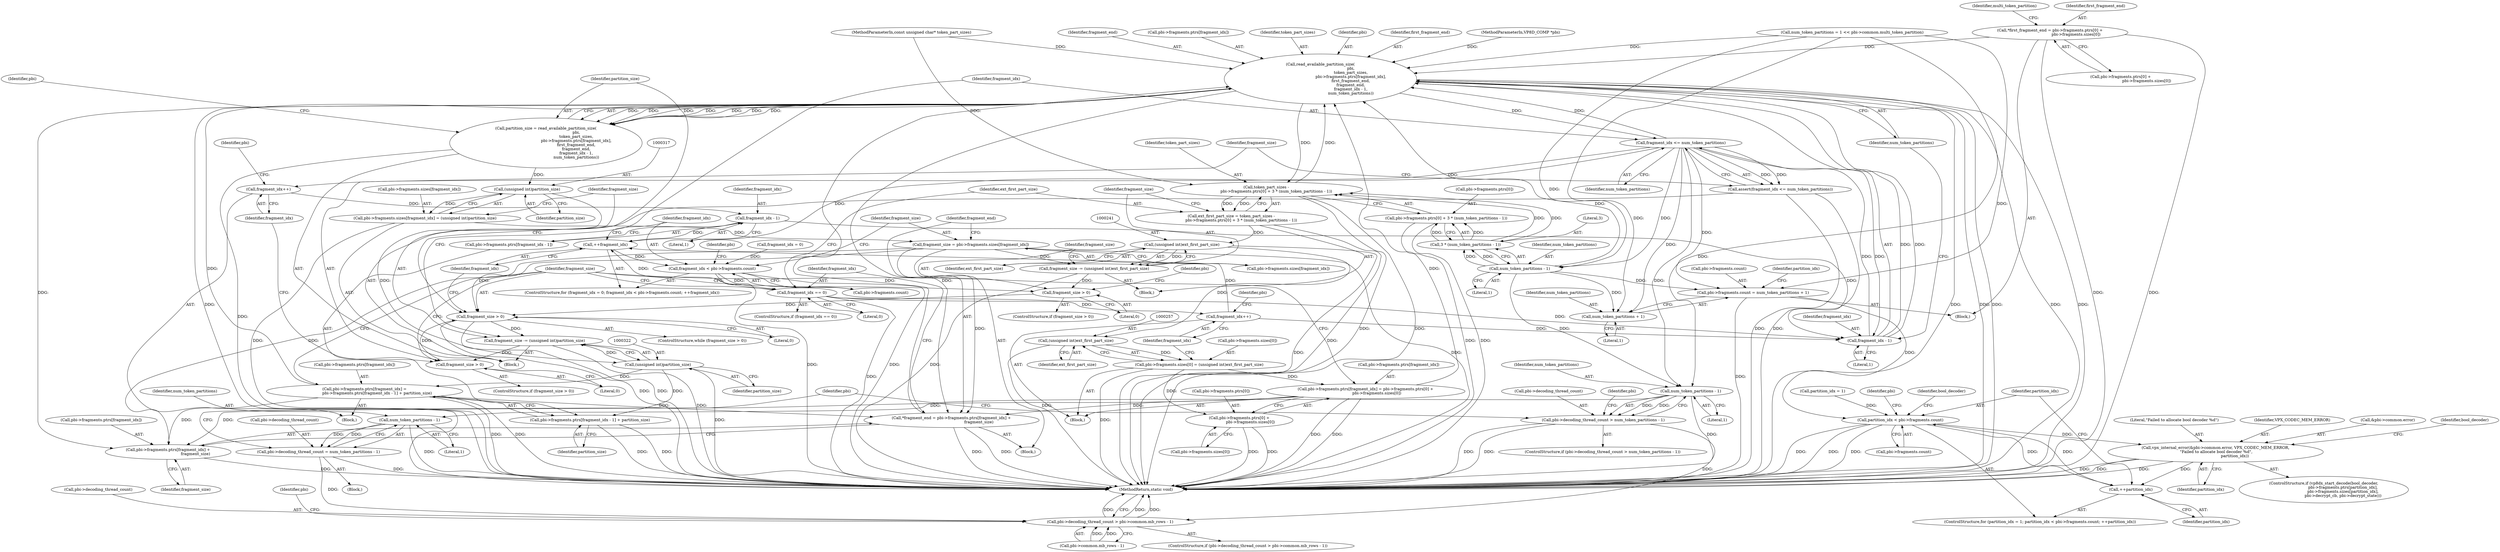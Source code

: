 digraph "0_Android_6886e8e0a9db2dbad723dc37a548233e004b33bc@pointer" {
"1000124" [label="(Call,*first_fragment_end = pbi->fragments.ptrs[0] +\n                                          pbi->fragments.sizes[0])"];
"1000292" [label="(Call,read_available_partition_size(\n                                                 pbi,\n                                                 token_part_sizes,\n                                                 pbi->fragments.ptrs[fragment_idx],\n                                                 first_fragment_end,\n                                                 fragment_end,\n                                                 fragment_idx - 1,\n                                                 num_token_partitions))"];
"1000204" [label="(Call,*fragment_end = pbi->fragments.ptrs[fragment_idx] +\n                                            fragment_size)"];
"1000206" [label="(Call,pbi->fragments.ptrs[fragment_idx] +\n                                            fragment_size)"];
"1000223" [label="(Call,token_part_sizes -\n                pbi->fragments.ptrs[0] + 3 * (num_token_partitions - 1))"];
"1000221" [label="(Call,ext_first_part_size = token_part_sizes -\n                pbi->fragments.ptrs[0] + 3 * (num_token_partitions - 1))"];
"1000240" [label="(Call,(unsigned int)ext_first_part_size)"];
"1000238" [label="(Call,fragment_size -= (unsigned int)ext_first_part_size)"];
"1000244" [label="(Call,fragment_size > 0)"];
"1000285" [label="(Call,fragment_size > 0)"];
"1000319" [label="(Call,fragment_size -= (unsigned int)partition_size)"];
"1000329" [label="(Call,fragment_size > 0)"];
"1000256" [label="(Call,(unsigned int)ext_first_part_size)"];
"1000248" [label="(Call,pbi->fragments.sizes[0] = (unsigned int)ext_first_part_size)"];
"1000261" [label="(Call,pbi->fragments.ptrs[fragment_idx] = pbi->fragments.ptrs[0] +\n                  pbi->fragments.sizes[0])"];
"1000269" [label="(Call,pbi->fragments.ptrs[0] +\n                  pbi->fragments.sizes[0])"];
"1000290" [label="(Call,partition_size = read_available_partition_size(\n                                                 pbi,\n                                                 token_part_sizes,\n                                                 pbi->fragments.ptrs[fragment_idx],\n                                                 first_fragment_end,\n                                                 fragment_end,\n                                                 fragment_idx - 1,\n                                                 num_token_partitions))"];
"1000316" [label="(Call,(unsigned int)partition_size)"];
"1000308" [label="(Call,pbi->fragments.sizes[fragment_idx] = (unsigned int)partition_size)"];
"1000194" [label="(Call,fragment_size = pbi->fragments.sizes[fragment_idx])"];
"1000321" [label="(Call,(unsigned int)partition_size)"];
"1000335" [label="(Call,pbi->fragments.ptrs[fragment_idx] =\n                    pbi->fragments.ptrs[fragment_idx - 1] + partition_size)"];
"1000343" [label="(Call,pbi->fragments.ptrs[fragment_idx - 1] + partition_size)"];
"1000325" [label="(Call,fragment_idx <= num_token_partitions)"];
"1000190" [label="(Call,++fragment_idx)"];
"1000183" [label="(Call,fragment_idx < pbi->fragments.count)"];
"1000216" [label="(Call,fragment_idx == 0)"];
"1000259" [label="(Call,fragment_idx++)"];
"1000304" [label="(Call,fragment_idx - 1)"];
"1000235" [label="(Call,num_token_partitions - 1)"];
"1000233" [label="(Call,3 * (num_token_partitions - 1))"];
"1000225" [label="(Call,pbi->fragments.ptrs[0] + 3 * (num_token_partitions - 1))"];
"1000354" [label="(Call,pbi->fragments.count = num_token_partitions + 1)"];
"1000367" [label="(Call,partition_idx < pbi->fragments.count)"];
"1000374" [label="(Call,++partition_idx)"];
"1000400" [label="(Call,vpx_internal_error(&pbi->common.error, VPX_CODEC_MEM_ERROR,\n \"Failed to allocate bool decoder %d\",\n                               partition_idx))"];
"1000360" [label="(Call,num_token_partitions + 1)"];
"1000417" [label="(Call,num_token_partitions - 1)"];
"1000413" [label="(Call,pbi->decoding_thread_count > num_token_partitions - 1)"];
"1000429" [label="(Call,pbi->decoding_thread_count > pbi->common.mb_rows - 1)"];
"1000425" [label="(Call,num_token_partitions - 1)"];
"1000421" [label="(Call,pbi->decoding_thread_count = num_token_partitions - 1)"];
"1000324" [label="(Call,assert(fragment_idx <= num_token_partitions))"];
"1000333" [label="(Call,fragment_idx++)"];
"1000350" [label="(Call,fragment_idx - 1)"];
"1000246" [label="(Literal,0)"];
"1000244" [label="(Call,fragment_size > 0)"];
"1000334" [label="(Identifier,fragment_idx)"];
"1000249" [label="(Call,pbi->fragments.sizes[0])"];
"1000195" [label="(Identifier,fragment_size)"];
"1000354" [label="(Call,pbi->fragments.count = num_token_partitions + 1)"];
"1000180" [label="(Call,fragment_idx = 0)"];
"1000409" [label="(Identifier,partition_idx)"];
"1000363" [label="(ControlStructure,for (partition_idx = 1; partition_idx < pbi->fragments.count; ++partition_idx))"];
"1000452" [label="(MethodReturn,static void)"];
"1000330" [label="(Identifier,fragment_size)"];
"1000235" [label="(Call,num_token_partitions - 1)"];
"1000258" [label="(Identifier,ext_first_part_size)"];
"1000422" [label="(Call,pbi->decoding_thread_count)"];
"1000411" [label="(Identifier,bool_decoder)"];
"1000192" [label="(Block,)"];
"1000239" [label="(Identifier,fragment_size)"];
"1000216" [label="(Call,fragment_idx == 0)"];
"1000351" [label="(Identifier,fragment_idx)"];
"1000331" [label="(Literal,0)"];
"1000413" [label="(Call,pbi->decoding_thread_count > num_token_partitions - 1)"];
"1000379" [label="(Identifier,bool_decoder)"];
"1000364" [label="(Call,partition_idx = 1)"];
"1000427" [label="(Literal,1)"];
"1000318" [label="(Identifier,partition_size)"];
"1000328" [label="(ControlStructure,if (fragment_size > 0))"];
"1000236" [label="(Identifier,num_token_partitions)"];
"1000217" [label="(Identifier,fragment_idx)"];
"1000277" [label="(Call,pbi->fragments.sizes[0])"];
"1000335" [label="(Call,pbi->fragments.ptrs[fragment_idx] =\n                    pbi->fragments.ptrs[fragment_idx - 1] + partition_size)"];
"1000302" [label="(Identifier,first_fragment_end)"];
"1000194" [label="(Call,fragment_size = pbi->fragments.sizes[fragment_idx])"];
"1000350" [label="(Call,fragment_idx - 1)"];
"1000400" [label="(Call,vpx_internal_error(&pbi->common.error, VPX_CODEC_MEM_ERROR,\n \"Failed to allocate bool decoder %d\",\n                               partition_idx))"];
"1000226" [label="(Call,pbi->fragments.ptrs[0])"];
"1000320" [label="(Identifier,fragment_size)"];
"1000344" [label="(Call,pbi->fragments.ptrs[fragment_idx - 1])"];
"1000259" [label="(Call,fragment_idx++)"];
"1000183" [label="(Call,fragment_idx < pbi->fragments.count)"];
"1000417" [label="(Call,num_token_partitions - 1)"];
"1000108" [label="(MethodParameterIn,VP8D_COMP *pbi)"];
"1000242" [label="(Identifier,ext_first_part_size)"];
"1000408" [label="(Literal,\"Failed to allocate bool decoder %d\")"];
"1000265" [label="(Identifier,pbi)"];
"1000375" [label="(Identifier,partition_idx)"];
"1000261" [label="(Call,pbi->fragments.ptrs[fragment_idx] = pbi->fragments.ptrs[0] +\n                  pbi->fragments.sizes[0])"];
"1000325" [label="(Call,fragment_idx <= num_token_partitions)"];
"1000312" [label="(Identifier,pbi)"];
"1000284" [label="(ControlStructure,while (fragment_size > 0))"];
"1000233" [label="(Call,3 * (num_token_partitions - 1))"];
"1000219" [label="(Block,)"];
"1000240" [label="(Call,(unsigned int)ext_first_part_size)"];
"1000185" [label="(Call,pbi->fragments.count)"];
"1000222" [label="(Identifier,ext_first_part_size)"];
"1000415" [label="(Identifier,pbi)"];
"1000260" [label="(Identifier,fragment_idx)"];
"1000252" [label="(Identifier,pbi)"];
"1000431" [label="(Identifier,pbi)"];
"1000305" [label="(Identifier,fragment_idx)"];
"1000207" [label="(Call,pbi->fragments.ptrs[fragment_idx])"];
"1000126" [label="(Call,pbi->fragments.ptrs[0] +\n                                          pbi->fragments.sizes[0])"];
"1000238" [label="(Call,fragment_size -= (unsigned int)ext_first_part_size)"];
"1000324" [label="(Call,assert(fragment_idx <= num_token_partitions))"];
"1000303" [label="(Identifier,fragment_end)"];
"1000214" [label="(Identifier,fragment_size)"];
"1000204" [label="(Call,*fragment_end = pbi->fragments.ptrs[fragment_idx] +\n                                            fragment_size)"];
"1000285" [label="(Call,fragment_size > 0)"];
"1000295" [label="(Call,pbi->fragments.ptrs[fragment_idx])"];
"1000269" [label="(Call,pbi->fragments.ptrs[0] +\n                  pbi->fragments.sizes[0])"];
"1000191" [label="(Identifier,fragment_idx)"];
"1000234" [label="(Literal,3)"];
"1000430" [label="(Call,pbi->decoding_thread_count)"];
"1000256" [label="(Call,(unsigned int)ext_first_part_size)"];
"1000352" [label="(Literal,1)"];
"1000143" [label="(Identifier,multi_token_partition)"];
"1000262" [label="(Call,pbi->fragments.ptrs[fragment_idx])"];
"1000426" [label="(Identifier,num_token_partitions)"];
"1000327" [label="(Identifier,num_token_partitions)"];
"1000365" [label="(Identifier,partition_idx)"];
"1000336" [label="(Call,pbi->fragments.ptrs[fragment_idx])"];
"1000362" [label="(Literal,1)"];
"1000237" [label="(Literal,1)"];
"1000323" [label="(Identifier,partition_size)"];
"1000110" [label="(Block,)"];
"1000353" [label="(Identifier,partition_size)"];
"1000443" [label="(Identifier,pbi)"];
"1000412" [label="(ControlStructure,if (pbi->decoding_thread_count > num_token_partitions - 1))"];
"1000170" [label="(Call,num_token_partitions = 1 << pbi->common.multi_token_partition)"];
"1000374" [label="(Call,++partition_idx)"];
"1000270" [label="(Call,pbi->fragments.ptrs[0])"];
"1000223" [label="(Call,token_part_sizes -\n                pbi->fragments.ptrs[0] + 3 * (num_token_partitions - 1))"];
"1000308" [label="(Call,pbi->fragments.sizes[fragment_idx] = (unsigned int)partition_size)"];
"1000421" [label="(Call,pbi->decoding_thread_count = num_token_partitions - 1)"];
"1000206" [label="(Call,pbi->fragments.ptrs[fragment_idx] +\n                                            fragment_size)"];
"1000357" [label="(Identifier,pbi)"];
"1000309" [label="(Call,pbi->fragments.sizes[fragment_idx])"];
"1000287" [label="(Literal,0)"];
"1000425" [label="(Call,num_token_partitions - 1)"];
"1000407" [label="(Identifier,VPX_CODEC_MEM_ERROR)"];
"1000339" [label="(Identifier,pbi)"];
"1000367" [label="(Call,partition_idx < pbi->fragments.count)"];
"1000326" [label="(Identifier,fragment_idx)"];
"1000414" [label="(Call,pbi->decoding_thread_count)"];
"1000196" [label="(Call,pbi->fragments.sizes[fragment_idx])"];
"1000433" [label="(Call,pbi->common.mb_rows - 1)"];
"1000225" [label="(Call,pbi->fragments.ptrs[0] + 3 * (num_token_partitions - 1))"];
"1000304" [label="(Call,fragment_idx - 1)"];
"1000333" [label="(Call,fragment_idx++)"];
"1000329" [label="(Call,fragment_size > 0)"];
"1000248" [label="(Call,pbi->fragments.sizes[0] = (unsigned int)ext_first_part_size)"];
"1000360" [label="(Call,num_token_partitions + 1)"];
"1000307" [label="(Identifier,num_token_partitions)"];
"1000286" [label="(Identifier,fragment_size)"];
"1000243" [label="(ControlStructure,if (fragment_size > 0))"];
"1000291" [label="(Identifier,partition_size)"];
"1000361" [label="(Identifier,num_token_partitions)"];
"1000109" [label="(MethodParameterIn,const unsigned char* token_part_sizes)"];
"1000190" [label="(Call,++fragment_idx)"];
"1000428" [label="(ControlStructure,if (pbi->decoding_thread_count > pbi->common.mb_rows - 1))"];
"1000124" [label="(Call,*first_fragment_end = pbi->fragments.ptrs[0] +\n                                          pbi->fragments.sizes[0])"];
"1000369" [label="(Call,pbi->fragments.count)"];
"1000321" [label="(Call,(unsigned int)partition_size)"];
"1000294" [label="(Identifier,token_part_sizes)"];
"1000316" [label="(Call,(unsigned int)partition_size)"];
"1000319" [label="(Call,fragment_size -= (unsigned int)partition_size)"];
"1000332" [label="(Block,)"];
"1000355" [label="(Call,pbi->fragments.count)"];
"1000377" [label="(ControlStructure,if (vp8dx_start_decode(bool_decoder,\n                               pbi->fragments.ptrs[partition_idx],\n                               pbi->fragments.sizes[partition_idx],\n                               pbi->decrypt_cb, pbi->decrypt_state)))"];
"1000290" [label="(Call,partition_size = read_available_partition_size(\n                                                 pbi,\n                                                 token_part_sizes,\n                                                 pbi->fragments.ptrs[fragment_idx],\n                                                 first_fragment_end,\n                                                 fragment_end,\n                                                 fragment_idx - 1,\n                                                 num_token_partitions))"];
"1000221" [label="(Call,ext_first_part_size = token_part_sizes -\n                pbi->fragments.ptrs[0] + 3 * (num_token_partitions - 1))"];
"1000401" [label="(Call,&pbi->common.error)"];
"1000184" [label="(Identifier,fragment_idx)"];
"1000429" [label="(Call,pbi->decoding_thread_count > pbi->common.mb_rows - 1)"];
"1000423" [label="(Identifier,pbi)"];
"1000292" [label="(Call,read_available_partition_size(\n                                                 pbi,\n                                                 token_part_sizes,\n                                                 pbi->fragments.ptrs[fragment_idx],\n                                                 first_fragment_end,\n                                                 fragment_end,\n                                                 fragment_idx - 1,\n                                                 num_token_partitions))"];
"1000125" [label="(Identifier,first_fragment_end)"];
"1000306" [label="(Literal,1)"];
"1000420" [label="(Block,)"];
"1000247" [label="(Block,)"];
"1000419" [label="(Literal,1)"];
"1000224" [label="(Identifier,token_part_sizes)"];
"1000288" [label="(Block,)"];
"1000245" [label="(Identifier,fragment_size)"];
"1000343" [label="(Call,pbi->fragments.ptrs[fragment_idx - 1] + partition_size)"];
"1000218" [label="(Literal,0)"];
"1000179" [label="(ControlStructure,for (fragment_idx = 0; fragment_idx < pbi->fragments.count; ++fragment_idx))"];
"1000205" [label="(Identifier,fragment_end)"];
"1000418" [label="(Identifier,num_token_partitions)"];
"1000368" [label="(Identifier,partition_idx)"];
"1000293" [label="(Identifier,pbi)"];
"1000215" [label="(ControlStructure,if (fragment_idx == 0))"];
"1000124" -> "1000110"  [label="AST: "];
"1000124" -> "1000126"  [label="CFG: "];
"1000125" -> "1000124"  [label="AST: "];
"1000126" -> "1000124"  [label="AST: "];
"1000143" -> "1000124"  [label="CFG: "];
"1000124" -> "1000452"  [label="DDG: "];
"1000124" -> "1000452"  [label="DDG: "];
"1000124" -> "1000292"  [label="DDG: "];
"1000292" -> "1000290"  [label="AST: "];
"1000292" -> "1000307"  [label="CFG: "];
"1000293" -> "1000292"  [label="AST: "];
"1000294" -> "1000292"  [label="AST: "];
"1000295" -> "1000292"  [label="AST: "];
"1000302" -> "1000292"  [label="AST: "];
"1000303" -> "1000292"  [label="AST: "];
"1000304" -> "1000292"  [label="AST: "];
"1000307" -> "1000292"  [label="AST: "];
"1000290" -> "1000292"  [label="CFG: "];
"1000292" -> "1000452"  [label="DDG: "];
"1000292" -> "1000452"  [label="DDG: "];
"1000292" -> "1000452"  [label="DDG: "];
"1000292" -> "1000452"  [label="DDG: "];
"1000292" -> "1000452"  [label="DDG: "];
"1000292" -> "1000452"  [label="DDG: "];
"1000292" -> "1000204"  [label="DDG: "];
"1000292" -> "1000206"  [label="DDG: "];
"1000292" -> "1000223"  [label="DDG: "];
"1000292" -> "1000290"  [label="DDG: "];
"1000292" -> "1000290"  [label="DDG: "];
"1000292" -> "1000290"  [label="DDG: "];
"1000292" -> "1000290"  [label="DDG: "];
"1000292" -> "1000290"  [label="DDG: "];
"1000292" -> "1000290"  [label="DDG: "];
"1000292" -> "1000290"  [label="DDG: "];
"1000108" -> "1000292"  [label="DDG: "];
"1000223" -> "1000292"  [label="DDG: "];
"1000109" -> "1000292"  [label="DDG: "];
"1000335" -> "1000292"  [label="DDG: "];
"1000261" -> "1000292"  [label="DDG: "];
"1000204" -> "1000292"  [label="DDG: "];
"1000304" -> "1000292"  [label="DDG: "];
"1000304" -> "1000292"  [label="DDG: "];
"1000235" -> "1000292"  [label="DDG: "];
"1000170" -> "1000292"  [label="DDG: "];
"1000325" -> "1000292"  [label="DDG: "];
"1000292" -> "1000325"  [label="DDG: "];
"1000204" -> "1000192"  [label="AST: "];
"1000204" -> "1000206"  [label="CFG: "];
"1000205" -> "1000204"  [label="AST: "];
"1000206" -> "1000204"  [label="AST: "];
"1000217" -> "1000204"  [label="CFG: "];
"1000204" -> "1000452"  [label="DDG: "];
"1000204" -> "1000452"  [label="DDG: "];
"1000335" -> "1000204"  [label="DDG: "];
"1000261" -> "1000204"  [label="DDG: "];
"1000194" -> "1000204"  [label="DDG: "];
"1000206" -> "1000214"  [label="CFG: "];
"1000207" -> "1000206"  [label="AST: "];
"1000214" -> "1000206"  [label="AST: "];
"1000206" -> "1000452"  [label="DDG: "];
"1000335" -> "1000206"  [label="DDG: "];
"1000261" -> "1000206"  [label="DDG: "];
"1000194" -> "1000206"  [label="DDG: "];
"1000223" -> "1000221"  [label="AST: "];
"1000223" -> "1000225"  [label="CFG: "];
"1000224" -> "1000223"  [label="AST: "];
"1000225" -> "1000223"  [label="AST: "];
"1000221" -> "1000223"  [label="CFG: "];
"1000223" -> "1000452"  [label="DDG: "];
"1000223" -> "1000452"  [label="DDG: "];
"1000223" -> "1000221"  [label="DDG: "];
"1000223" -> "1000221"  [label="DDG: "];
"1000109" -> "1000223"  [label="DDG: "];
"1000233" -> "1000223"  [label="DDG: "];
"1000233" -> "1000223"  [label="DDG: "];
"1000221" -> "1000219"  [label="AST: "];
"1000222" -> "1000221"  [label="AST: "];
"1000239" -> "1000221"  [label="CFG: "];
"1000221" -> "1000452"  [label="DDG: "];
"1000221" -> "1000240"  [label="DDG: "];
"1000240" -> "1000238"  [label="AST: "];
"1000240" -> "1000242"  [label="CFG: "];
"1000241" -> "1000240"  [label="AST: "];
"1000242" -> "1000240"  [label="AST: "];
"1000238" -> "1000240"  [label="CFG: "];
"1000240" -> "1000452"  [label="DDG: "];
"1000240" -> "1000238"  [label="DDG: "];
"1000240" -> "1000256"  [label="DDG: "];
"1000238" -> "1000219"  [label="AST: "];
"1000239" -> "1000238"  [label="AST: "];
"1000245" -> "1000238"  [label="CFG: "];
"1000238" -> "1000452"  [label="DDG: "];
"1000194" -> "1000238"  [label="DDG: "];
"1000238" -> "1000244"  [label="DDG: "];
"1000244" -> "1000243"  [label="AST: "];
"1000244" -> "1000246"  [label="CFG: "];
"1000245" -> "1000244"  [label="AST: "];
"1000246" -> "1000244"  [label="AST: "];
"1000252" -> "1000244"  [label="CFG: "];
"1000286" -> "1000244"  [label="CFG: "];
"1000244" -> "1000285"  [label="DDG: "];
"1000285" -> "1000284"  [label="AST: "];
"1000285" -> "1000287"  [label="CFG: "];
"1000286" -> "1000285"  [label="AST: "];
"1000287" -> "1000285"  [label="AST: "];
"1000291" -> "1000285"  [label="CFG: "];
"1000191" -> "1000285"  [label="CFG: "];
"1000285" -> "1000452"  [label="DDG: "];
"1000285" -> "1000452"  [label="DDG: "];
"1000329" -> "1000285"  [label="DDG: "];
"1000194" -> "1000285"  [label="DDG: "];
"1000285" -> "1000319"  [label="DDG: "];
"1000319" -> "1000288"  [label="AST: "];
"1000319" -> "1000321"  [label="CFG: "];
"1000320" -> "1000319"  [label="AST: "];
"1000321" -> "1000319"  [label="AST: "];
"1000326" -> "1000319"  [label="CFG: "];
"1000319" -> "1000452"  [label="DDG: "];
"1000321" -> "1000319"  [label="DDG: "];
"1000319" -> "1000329"  [label="DDG: "];
"1000329" -> "1000328"  [label="AST: "];
"1000329" -> "1000331"  [label="CFG: "];
"1000330" -> "1000329"  [label="AST: "];
"1000331" -> "1000329"  [label="AST: "];
"1000286" -> "1000329"  [label="CFG: "];
"1000334" -> "1000329"  [label="CFG: "];
"1000256" -> "1000248"  [label="AST: "];
"1000256" -> "1000258"  [label="CFG: "];
"1000257" -> "1000256"  [label="AST: "];
"1000258" -> "1000256"  [label="AST: "];
"1000248" -> "1000256"  [label="CFG: "];
"1000256" -> "1000452"  [label="DDG: "];
"1000256" -> "1000248"  [label="DDG: "];
"1000248" -> "1000247"  [label="AST: "];
"1000249" -> "1000248"  [label="AST: "];
"1000260" -> "1000248"  [label="CFG: "];
"1000248" -> "1000452"  [label="DDG: "];
"1000248" -> "1000261"  [label="DDG: "];
"1000248" -> "1000269"  [label="DDG: "];
"1000261" -> "1000247"  [label="AST: "];
"1000261" -> "1000269"  [label="CFG: "];
"1000262" -> "1000261"  [label="AST: "];
"1000269" -> "1000261"  [label="AST: "];
"1000286" -> "1000261"  [label="CFG: "];
"1000261" -> "1000452"  [label="DDG: "];
"1000261" -> "1000452"  [label="DDG: "];
"1000269" -> "1000277"  [label="CFG: "];
"1000270" -> "1000269"  [label="AST: "];
"1000277" -> "1000269"  [label="AST: "];
"1000269" -> "1000452"  [label="DDG: "];
"1000269" -> "1000452"  [label="DDG: "];
"1000290" -> "1000288"  [label="AST: "];
"1000291" -> "1000290"  [label="AST: "];
"1000312" -> "1000290"  [label="CFG: "];
"1000290" -> "1000452"  [label="DDG: "];
"1000290" -> "1000316"  [label="DDG: "];
"1000316" -> "1000308"  [label="AST: "];
"1000316" -> "1000318"  [label="CFG: "];
"1000317" -> "1000316"  [label="AST: "];
"1000318" -> "1000316"  [label="AST: "];
"1000308" -> "1000316"  [label="CFG: "];
"1000316" -> "1000308"  [label="DDG: "];
"1000316" -> "1000321"  [label="DDG: "];
"1000308" -> "1000288"  [label="AST: "];
"1000309" -> "1000308"  [label="AST: "];
"1000320" -> "1000308"  [label="CFG: "];
"1000308" -> "1000452"  [label="DDG: "];
"1000308" -> "1000194"  [label="DDG: "];
"1000194" -> "1000192"  [label="AST: "];
"1000194" -> "1000196"  [label="CFG: "];
"1000195" -> "1000194"  [label="AST: "];
"1000196" -> "1000194"  [label="AST: "];
"1000205" -> "1000194"  [label="CFG: "];
"1000194" -> "1000452"  [label="DDG: "];
"1000321" -> "1000323"  [label="CFG: "];
"1000322" -> "1000321"  [label="AST: "];
"1000323" -> "1000321"  [label="AST: "];
"1000321" -> "1000452"  [label="DDG: "];
"1000321" -> "1000335"  [label="DDG: "];
"1000321" -> "1000343"  [label="DDG: "];
"1000335" -> "1000332"  [label="AST: "];
"1000335" -> "1000343"  [label="CFG: "];
"1000336" -> "1000335"  [label="AST: "];
"1000343" -> "1000335"  [label="AST: "];
"1000286" -> "1000335"  [label="CFG: "];
"1000335" -> "1000452"  [label="DDG: "];
"1000335" -> "1000452"  [label="DDG: "];
"1000343" -> "1000353"  [label="CFG: "];
"1000344" -> "1000343"  [label="AST: "];
"1000353" -> "1000343"  [label="AST: "];
"1000343" -> "1000452"  [label="DDG: "];
"1000343" -> "1000452"  [label="DDG: "];
"1000325" -> "1000324"  [label="AST: "];
"1000325" -> "1000327"  [label="CFG: "];
"1000326" -> "1000325"  [label="AST: "];
"1000327" -> "1000325"  [label="AST: "];
"1000324" -> "1000325"  [label="CFG: "];
"1000325" -> "1000190"  [label="DDG: "];
"1000325" -> "1000235"  [label="DDG: "];
"1000325" -> "1000304"  [label="DDG: "];
"1000325" -> "1000324"  [label="DDG: "];
"1000325" -> "1000324"  [label="DDG: "];
"1000304" -> "1000325"  [label="DDG: "];
"1000325" -> "1000333"  [label="DDG: "];
"1000325" -> "1000354"  [label="DDG: "];
"1000325" -> "1000360"  [label="DDG: "];
"1000325" -> "1000417"  [label="DDG: "];
"1000190" -> "1000179"  [label="AST: "];
"1000190" -> "1000191"  [label="CFG: "];
"1000191" -> "1000190"  [label="AST: "];
"1000184" -> "1000190"  [label="CFG: "];
"1000190" -> "1000183"  [label="DDG: "];
"1000259" -> "1000190"  [label="DDG: "];
"1000350" -> "1000190"  [label="DDG: "];
"1000216" -> "1000190"  [label="DDG: "];
"1000183" -> "1000179"  [label="AST: "];
"1000183" -> "1000185"  [label="CFG: "];
"1000184" -> "1000183"  [label="AST: "];
"1000185" -> "1000183"  [label="AST: "];
"1000195" -> "1000183"  [label="CFG: "];
"1000357" -> "1000183"  [label="CFG: "];
"1000183" -> "1000452"  [label="DDG: "];
"1000183" -> "1000452"  [label="DDG: "];
"1000180" -> "1000183"  [label="DDG: "];
"1000183" -> "1000216"  [label="DDG: "];
"1000216" -> "1000215"  [label="AST: "];
"1000216" -> "1000218"  [label="CFG: "];
"1000217" -> "1000216"  [label="AST: "];
"1000218" -> "1000216"  [label="AST: "];
"1000222" -> "1000216"  [label="CFG: "];
"1000286" -> "1000216"  [label="CFG: "];
"1000216" -> "1000452"  [label="DDG: "];
"1000216" -> "1000259"  [label="DDG: "];
"1000216" -> "1000304"  [label="DDG: "];
"1000259" -> "1000247"  [label="AST: "];
"1000259" -> "1000260"  [label="CFG: "];
"1000260" -> "1000259"  [label="AST: "];
"1000265" -> "1000259"  [label="CFG: "];
"1000259" -> "1000304"  [label="DDG: "];
"1000304" -> "1000306"  [label="CFG: "];
"1000305" -> "1000304"  [label="AST: "];
"1000306" -> "1000304"  [label="AST: "];
"1000307" -> "1000304"  [label="CFG: "];
"1000350" -> "1000304"  [label="DDG: "];
"1000235" -> "1000233"  [label="AST: "];
"1000235" -> "1000237"  [label="CFG: "];
"1000236" -> "1000235"  [label="AST: "];
"1000237" -> "1000235"  [label="AST: "];
"1000233" -> "1000235"  [label="CFG: "];
"1000235" -> "1000233"  [label="DDG: "];
"1000235" -> "1000233"  [label="DDG: "];
"1000170" -> "1000235"  [label="DDG: "];
"1000235" -> "1000354"  [label="DDG: "];
"1000235" -> "1000360"  [label="DDG: "];
"1000235" -> "1000417"  [label="DDG: "];
"1000233" -> "1000225"  [label="AST: "];
"1000234" -> "1000233"  [label="AST: "];
"1000225" -> "1000233"  [label="CFG: "];
"1000233" -> "1000225"  [label="DDG: "];
"1000233" -> "1000225"  [label="DDG: "];
"1000226" -> "1000225"  [label="AST: "];
"1000225" -> "1000452"  [label="DDG: "];
"1000225" -> "1000452"  [label="DDG: "];
"1000354" -> "1000110"  [label="AST: "];
"1000354" -> "1000360"  [label="CFG: "];
"1000355" -> "1000354"  [label="AST: "];
"1000360" -> "1000354"  [label="AST: "];
"1000365" -> "1000354"  [label="CFG: "];
"1000354" -> "1000452"  [label="DDG: "];
"1000170" -> "1000354"  [label="DDG: "];
"1000354" -> "1000367"  [label="DDG: "];
"1000367" -> "1000363"  [label="AST: "];
"1000367" -> "1000369"  [label="CFG: "];
"1000368" -> "1000367"  [label="AST: "];
"1000369" -> "1000367"  [label="AST: "];
"1000379" -> "1000367"  [label="CFG: "];
"1000415" -> "1000367"  [label="CFG: "];
"1000367" -> "1000452"  [label="DDG: "];
"1000367" -> "1000452"  [label="DDG: "];
"1000367" -> "1000452"  [label="DDG: "];
"1000364" -> "1000367"  [label="DDG: "];
"1000374" -> "1000367"  [label="DDG: "];
"1000367" -> "1000374"  [label="DDG: "];
"1000367" -> "1000400"  [label="DDG: "];
"1000374" -> "1000363"  [label="AST: "];
"1000374" -> "1000375"  [label="CFG: "];
"1000375" -> "1000374"  [label="AST: "];
"1000368" -> "1000374"  [label="CFG: "];
"1000400" -> "1000374"  [label="DDG: "];
"1000400" -> "1000377"  [label="AST: "];
"1000400" -> "1000409"  [label="CFG: "];
"1000401" -> "1000400"  [label="AST: "];
"1000407" -> "1000400"  [label="AST: "];
"1000408" -> "1000400"  [label="AST: "];
"1000409" -> "1000400"  [label="AST: "];
"1000411" -> "1000400"  [label="CFG: "];
"1000400" -> "1000452"  [label="DDG: "];
"1000400" -> "1000452"  [label="DDG: "];
"1000400" -> "1000452"  [label="DDG: "];
"1000360" -> "1000362"  [label="CFG: "];
"1000361" -> "1000360"  [label="AST: "];
"1000362" -> "1000360"  [label="AST: "];
"1000170" -> "1000360"  [label="DDG: "];
"1000417" -> "1000413"  [label="AST: "];
"1000417" -> "1000419"  [label="CFG: "];
"1000418" -> "1000417"  [label="AST: "];
"1000419" -> "1000417"  [label="AST: "];
"1000413" -> "1000417"  [label="CFG: "];
"1000417" -> "1000452"  [label="DDG: "];
"1000417" -> "1000413"  [label="DDG: "];
"1000417" -> "1000413"  [label="DDG: "];
"1000170" -> "1000417"  [label="DDG: "];
"1000417" -> "1000425"  [label="DDG: "];
"1000413" -> "1000412"  [label="AST: "];
"1000414" -> "1000413"  [label="AST: "];
"1000423" -> "1000413"  [label="CFG: "];
"1000431" -> "1000413"  [label="CFG: "];
"1000413" -> "1000452"  [label="DDG: "];
"1000413" -> "1000452"  [label="DDG: "];
"1000413" -> "1000429"  [label="DDG: "];
"1000429" -> "1000428"  [label="AST: "];
"1000429" -> "1000433"  [label="CFG: "];
"1000430" -> "1000429"  [label="AST: "];
"1000433" -> "1000429"  [label="AST: "];
"1000443" -> "1000429"  [label="CFG: "];
"1000452" -> "1000429"  [label="CFG: "];
"1000429" -> "1000452"  [label="DDG: "];
"1000429" -> "1000452"  [label="DDG: "];
"1000429" -> "1000452"  [label="DDG: "];
"1000421" -> "1000429"  [label="DDG: "];
"1000433" -> "1000429"  [label="DDG: "];
"1000433" -> "1000429"  [label="DDG: "];
"1000425" -> "1000421"  [label="AST: "];
"1000425" -> "1000427"  [label="CFG: "];
"1000426" -> "1000425"  [label="AST: "];
"1000427" -> "1000425"  [label="AST: "];
"1000421" -> "1000425"  [label="CFG: "];
"1000425" -> "1000452"  [label="DDG: "];
"1000425" -> "1000421"  [label="DDG: "];
"1000425" -> "1000421"  [label="DDG: "];
"1000421" -> "1000420"  [label="AST: "];
"1000422" -> "1000421"  [label="AST: "];
"1000431" -> "1000421"  [label="CFG: "];
"1000421" -> "1000452"  [label="DDG: "];
"1000324" -> "1000288"  [label="AST: "];
"1000330" -> "1000324"  [label="CFG: "];
"1000324" -> "1000452"  [label="DDG: "];
"1000324" -> "1000452"  [label="DDG: "];
"1000333" -> "1000332"  [label="AST: "];
"1000333" -> "1000334"  [label="CFG: "];
"1000334" -> "1000333"  [label="AST: "];
"1000339" -> "1000333"  [label="CFG: "];
"1000333" -> "1000350"  [label="DDG: "];
"1000350" -> "1000344"  [label="AST: "];
"1000350" -> "1000352"  [label="CFG: "];
"1000351" -> "1000350"  [label="AST: "];
"1000352" -> "1000350"  [label="AST: "];
"1000344" -> "1000350"  [label="CFG: "];
}
